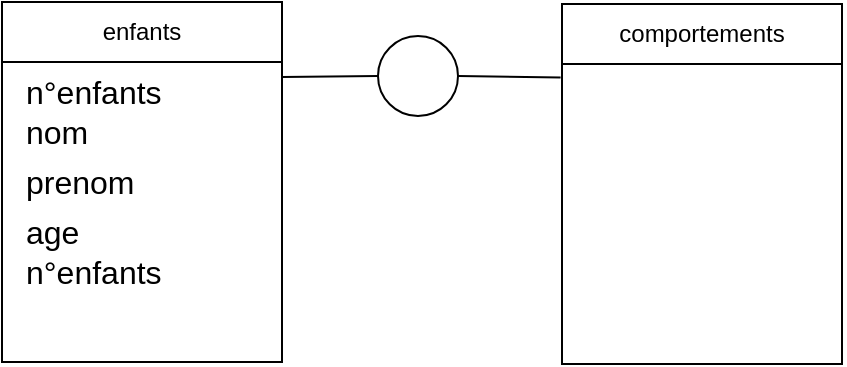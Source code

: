 <mxfile version="21.6.5" type="device">
  <diagram name="Page-1" id="ZfNSX0K0KNm2HBKMSlcP">
    <mxGraphModel dx="989" dy="527" grid="1" gridSize="10" guides="1" tooltips="1" connect="1" arrows="1" fold="1" page="1" pageScale="1" pageWidth="827" pageHeight="1169" math="0" shadow="0">
      <root>
        <mxCell id="0" />
        <mxCell id="1" parent="0" />
        <mxCell id="5RuvJhmlKwmUlaUrLdRp-2" value="" style="rounded=0;whiteSpace=wrap;html=1;" vertex="1" parent="1">
          <mxGeometry x="81" y="30" width="140" height="180" as="geometry" />
        </mxCell>
        <mxCell id="5RuvJhmlKwmUlaUrLdRp-3" value="enfants" style="text;html=1;strokeColor=none;fillColor=none;align=center;verticalAlign=middle;whiteSpace=wrap;rounded=0;" vertex="1" parent="1">
          <mxGeometry x="81" y="30" width="140" height="30" as="geometry" />
        </mxCell>
        <mxCell id="5RuvJhmlKwmUlaUrLdRp-4" value="" style="endArrow=none;html=1;rounded=0;exitX=0;exitY=1;exitDx=0;exitDy=0;entryX=1;entryY=1;entryDx=0;entryDy=0;" edge="1" parent="1" source="5RuvJhmlKwmUlaUrLdRp-3" target="5RuvJhmlKwmUlaUrLdRp-3">
          <mxGeometry width="50" height="50" relative="1" as="geometry">
            <mxPoint x="331" y="230" as="sourcePoint" />
            <mxPoint x="381" y="180" as="targetPoint" />
          </mxGeometry>
        </mxCell>
        <mxCell id="5RuvJhmlKwmUlaUrLdRp-5" value="" style="rounded=0;whiteSpace=wrap;html=1;" vertex="1" parent="1">
          <mxGeometry x="361" y="31" width="140" height="180" as="geometry" />
        </mxCell>
        <mxCell id="5RuvJhmlKwmUlaUrLdRp-6" value="comportements" style="text;html=1;strokeColor=none;fillColor=none;align=center;verticalAlign=middle;whiteSpace=wrap;rounded=0;" vertex="1" parent="1">
          <mxGeometry x="361" y="31" width="140" height="30" as="geometry" />
        </mxCell>
        <mxCell id="5RuvJhmlKwmUlaUrLdRp-7" value="" style="endArrow=none;html=1;rounded=0;exitX=0;exitY=1;exitDx=0;exitDy=0;entryX=1;entryY=1;entryDx=0;entryDy=0;" edge="1" parent="1" source="5RuvJhmlKwmUlaUrLdRp-6" target="5RuvJhmlKwmUlaUrLdRp-6">
          <mxGeometry width="50" height="50" relative="1" as="geometry">
            <mxPoint x="611" y="231" as="sourcePoint" />
            <mxPoint x="661" y="181" as="targetPoint" />
          </mxGeometry>
        </mxCell>
        <mxCell id="5RuvJhmlKwmUlaUrLdRp-8" value="n°enfants" style="text;html=1;strokeColor=none;fillColor=none;align=left;verticalAlign=middle;whiteSpace=wrap;rounded=0;fontSize=16;" vertex="1" parent="1">
          <mxGeometry x="91" y="60" width="130" height="30" as="geometry" />
        </mxCell>
        <mxCell id="5RuvJhmlKwmUlaUrLdRp-9" value="nom" style="text;html=1;strokeColor=none;fillColor=none;align=left;verticalAlign=middle;whiteSpace=wrap;rounded=0;fontSize=16;" vertex="1" parent="1">
          <mxGeometry x="91" y="80" width="130" height="30" as="geometry" />
        </mxCell>
        <mxCell id="5RuvJhmlKwmUlaUrLdRp-10" value="prenom" style="text;html=1;strokeColor=none;fillColor=none;align=left;verticalAlign=middle;whiteSpace=wrap;rounded=0;fontSize=16;" vertex="1" parent="1">
          <mxGeometry x="91" y="105" width="130" height="30" as="geometry" />
        </mxCell>
        <mxCell id="5RuvJhmlKwmUlaUrLdRp-11" value="age" style="text;html=1;strokeColor=none;fillColor=none;align=left;verticalAlign=middle;whiteSpace=wrap;rounded=0;fontSize=16;" vertex="1" parent="1">
          <mxGeometry x="91" y="130" width="130" height="30" as="geometry" />
        </mxCell>
        <mxCell id="5RuvJhmlKwmUlaUrLdRp-12" value="n°enfants" style="text;html=1;strokeColor=none;fillColor=none;align=left;verticalAlign=middle;whiteSpace=wrap;rounded=0;fontSize=16;" vertex="1" parent="1">
          <mxGeometry x="91" y="150" width="130" height="30" as="geometry" />
        </mxCell>
        <mxCell id="5RuvJhmlKwmUlaUrLdRp-13" value="" style="ellipse;whiteSpace=wrap;html=1;aspect=fixed;" vertex="1" parent="1">
          <mxGeometry x="269" y="47" width="40" height="40" as="geometry" />
        </mxCell>
        <mxCell id="5RuvJhmlKwmUlaUrLdRp-14" value="" style="endArrow=none;html=1;rounded=0;entryX=0;entryY=0.5;entryDx=0;entryDy=0;exitX=1;exitY=0.25;exitDx=0;exitDy=0;" edge="1" parent="1" source="5RuvJhmlKwmUlaUrLdRp-8" target="5RuvJhmlKwmUlaUrLdRp-13">
          <mxGeometry width="50" height="50" relative="1" as="geometry">
            <mxPoint x="369" y="250" as="sourcePoint" />
            <mxPoint x="419" y="200" as="targetPoint" />
          </mxGeometry>
        </mxCell>
        <mxCell id="5RuvJhmlKwmUlaUrLdRp-15" value="" style="endArrow=none;html=1;rounded=0;exitX=1;exitY=0.5;exitDx=0;exitDy=0;entryX=-0.005;entryY=0.204;entryDx=0;entryDy=0;entryPerimeter=0;" edge="1" parent="1" source="5RuvJhmlKwmUlaUrLdRp-13" target="5RuvJhmlKwmUlaUrLdRp-5">
          <mxGeometry width="50" height="50" relative="1" as="geometry">
            <mxPoint x="369" y="250" as="sourcePoint" />
            <mxPoint x="422" y="70" as="targetPoint" />
          </mxGeometry>
        </mxCell>
      </root>
    </mxGraphModel>
  </diagram>
</mxfile>
